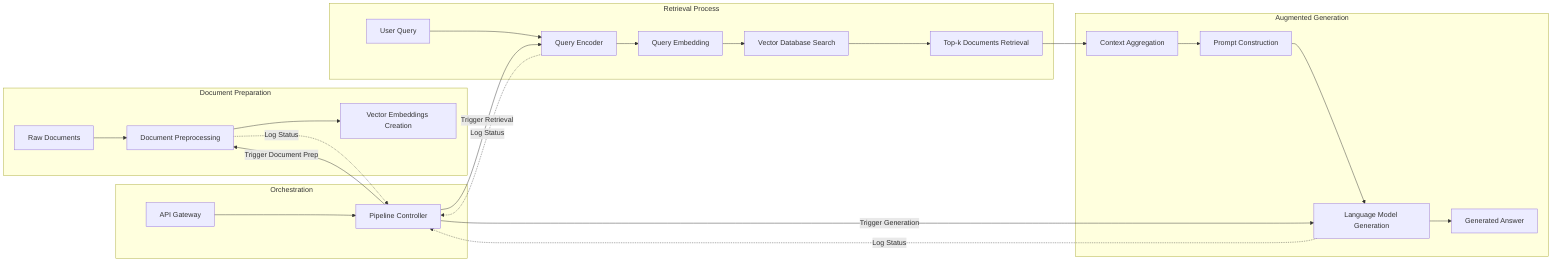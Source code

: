 flowchart LR
    %% Bronze Layer: Document Preparation
    subgraph Bronze Layer [Document Preparation]
    direction LR
        A[Raw Documents] --> B[Document Preprocessing]
        B --> P1[Vector Embeddings Creation]
    end

    %% Silver Layer: Retrieval Process
    subgraph Silver Layer [Retrieval Process]
    direction LR
        Q[User Query] --> C[Query Encoder]
        C --> D[Query Embedding]
        D --> P2[Vector Database Search]
        P2 --> E[Top-k Documents Retrieval]
    end

    %% Gold Layer: Augmented Generation
    subgraph Gold Layer [Augmented Generation]
    direction LR
        E --> F[Context Aggregation]
        F --> G[Prompt Construction]
        G --> H[Language Model Generation]
        H --> I[Generated Answer]
    end

    %% Orchestration: Flow Control and Logging
    subgraph Orchestration [Orchestration]
    direction LR
        X[API Gateway] --> DB[Pipeline Controller]
        DB -->|Trigger Document Prep| B
        DB -->|Trigger Retrieval| C
        DB -->|Trigger Generation| H
    end

    B -.-> |Log Status| DB
    C -.-> |Log Status| DB
    H -.-> |Log Status| DB